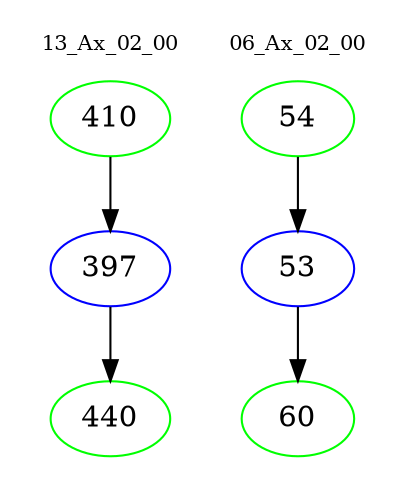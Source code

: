 digraph{
subgraph cluster_0 {
color = white
label = "13_Ax_02_00";
fontsize=10;
T0_410 [label="410", color="green"]
T0_410 -> T0_397 [color="black"]
T0_397 [label="397", color="blue"]
T0_397 -> T0_440 [color="black"]
T0_440 [label="440", color="green"]
}
subgraph cluster_1 {
color = white
label = "06_Ax_02_00";
fontsize=10;
T1_54 [label="54", color="green"]
T1_54 -> T1_53 [color="black"]
T1_53 [label="53", color="blue"]
T1_53 -> T1_60 [color="black"]
T1_60 [label="60", color="green"]
}
}
